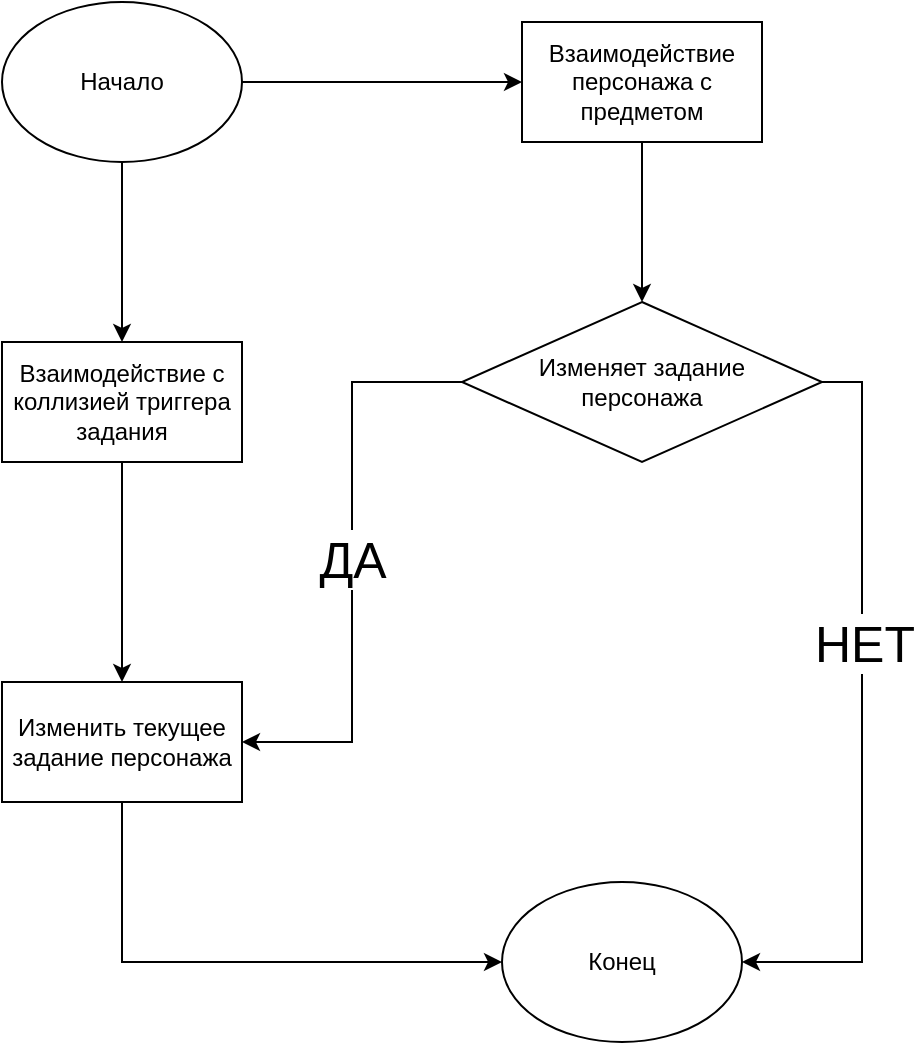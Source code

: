 <mxfile version="22.1.8" type="github">
  <diagram name="Page-1" id="ySlSw5_M_sLU7GGw0Z9M">
    <mxGraphModel dx="1195" dy="624" grid="1" gridSize="10" guides="1" tooltips="1" connect="1" arrows="1" fold="1" page="1" pageScale="1" pageWidth="827" pageHeight="1169" math="0" shadow="0">
      <root>
        <mxCell id="0" />
        <mxCell id="1" parent="0" />
        <mxCell id="usbiAw8nYYeh4ZXMif26-12" style="edgeStyle=orthogonalEdgeStyle;rounded=0;orthogonalLoop=1;jettySize=auto;html=1;entryX=0;entryY=0.5;entryDx=0;entryDy=0;" edge="1" parent="1" source="usbiAw8nYYeh4ZXMif26-1" target="usbiAw8nYYeh4ZXMif26-3">
          <mxGeometry relative="1" as="geometry" />
        </mxCell>
        <mxCell id="usbiAw8nYYeh4ZXMif26-14" style="edgeStyle=orthogonalEdgeStyle;rounded=0;orthogonalLoop=1;jettySize=auto;html=1;" edge="1" parent="1" source="usbiAw8nYYeh4ZXMif26-1" target="usbiAw8nYYeh4ZXMif26-7">
          <mxGeometry relative="1" as="geometry" />
        </mxCell>
        <mxCell id="usbiAw8nYYeh4ZXMif26-1" value="Начало" style="ellipse;whiteSpace=wrap;html=1;" vertex="1" parent="1">
          <mxGeometry x="90" y="90" width="120" height="80" as="geometry" />
        </mxCell>
        <mxCell id="usbiAw8nYYeh4ZXMif26-2" value="Конец" style="ellipse;whiteSpace=wrap;html=1;" vertex="1" parent="1">
          <mxGeometry x="340" y="530" width="120" height="80" as="geometry" />
        </mxCell>
        <mxCell id="usbiAw8nYYeh4ZXMif26-13" style="edgeStyle=orthogonalEdgeStyle;rounded=0;orthogonalLoop=1;jettySize=auto;html=1;exitX=0.5;exitY=1;exitDx=0;exitDy=0;entryX=0.5;entryY=0;entryDx=0;entryDy=0;" edge="1" parent="1" source="usbiAw8nYYeh4ZXMif26-3" target="usbiAw8nYYeh4ZXMif26-4">
          <mxGeometry relative="1" as="geometry" />
        </mxCell>
        <mxCell id="usbiAw8nYYeh4ZXMif26-3" value="Взаимодействие персонажа с предметом" style="rounded=0;whiteSpace=wrap;html=1;" vertex="1" parent="1">
          <mxGeometry x="350" y="100" width="120" height="60" as="geometry" />
        </mxCell>
        <mxCell id="usbiAw8nYYeh4ZXMif26-9" style="edgeStyle=orthogonalEdgeStyle;rounded=0;orthogonalLoop=1;jettySize=auto;html=1;entryX=1;entryY=0.5;entryDx=0;entryDy=0;" edge="1" parent="1" source="usbiAw8nYYeh4ZXMif26-4" target="usbiAw8nYYeh4ZXMif26-5">
          <mxGeometry relative="1" as="geometry" />
        </mxCell>
        <mxCell id="usbiAw8nYYeh4ZXMif26-17" value="&lt;font style=&quot;font-size: 25px;&quot;&gt;ДА&lt;/font&gt;" style="edgeLabel;html=1;align=center;verticalAlign=middle;resizable=0;points=[];" vertex="1" connectable="0" parent="usbiAw8nYYeh4ZXMif26-9">
          <mxGeometry x="-0.015" relative="1" as="geometry">
            <mxPoint as="offset" />
          </mxGeometry>
        </mxCell>
        <mxCell id="usbiAw8nYYeh4ZXMif26-10" style="edgeStyle=orthogonalEdgeStyle;rounded=0;orthogonalLoop=1;jettySize=auto;html=1;entryX=1;entryY=0.5;entryDx=0;entryDy=0;exitX=1;exitY=0.5;exitDx=0;exitDy=0;" edge="1" parent="1" source="usbiAw8nYYeh4ZXMif26-4" target="usbiAw8nYYeh4ZXMif26-2">
          <mxGeometry relative="1" as="geometry" />
        </mxCell>
        <mxCell id="usbiAw8nYYeh4ZXMif26-16" value="&lt;font style=&quot;font-size: 25px;&quot;&gt;НЕТ&lt;/font&gt;" style="edgeLabel;html=1;align=center;verticalAlign=middle;resizable=0;points=[];" vertex="1" connectable="0" parent="usbiAw8nYYeh4ZXMif26-10">
          <mxGeometry x="-0.649" y="1" relative="1" as="geometry">
            <mxPoint y="85" as="offset" />
          </mxGeometry>
        </mxCell>
        <mxCell id="usbiAw8nYYeh4ZXMif26-4" value="&lt;div&gt;Изменяет задание&lt;/div&gt;&lt;div&gt;персонажа&lt;/div&gt;" style="rhombus;whiteSpace=wrap;html=1;" vertex="1" parent="1">
          <mxGeometry x="320" y="240" width="180" height="80" as="geometry" />
        </mxCell>
        <mxCell id="usbiAw8nYYeh4ZXMif26-11" style="edgeStyle=orthogonalEdgeStyle;rounded=0;orthogonalLoop=1;jettySize=auto;html=1;entryX=0;entryY=0.5;entryDx=0;entryDy=0;exitX=0.5;exitY=1;exitDx=0;exitDy=0;" edge="1" parent="1" source="usbiAw8nYYeh4ZXMif26-5" target="usbiAw8nYYeh4ZXMif26-2">
          <mxGeometry relative="1" as="geometry" />
        </mxCell>
        <mxCell id="usbiAw8nYYeh4ZXMif26-5" value="Изменить текущее задание персонажа" style="rounded=0;whiteSpace=wrap;html=1;" vertex="1" parent="1">
          <mxGeometry x="90" y="430" width="120" height="60" as="geometry" />
        </mxCell>
        <mxCell id="usbiAw8nYYeh4ZXMif26-8" style="edgeStyle=orthogonalEdgeStyle;rounded=0;orthogonalLoop=1;jettySize=auto;html=1;" edge="1" parent="1" source="usbiAw8nYYeh4ZXMif26-7" target="usbiAw8nYYeh4ZXMif26-5">
          <mxGeometry relative="1" as="geometry" />
        </mxCell>
        <mxCell id="usbiAw8nYYeh4ZXMif26-7" value="Взаимодействие с коллизией триггера задания" style="rounded=0;whiteSpace=wrap;html=1;" vertex="1" parent="1">
          <mxGeometry x="90" y="260" width="120" height="60" as="geometry" />
        </mxCell>
      </root>
    </mxGraphModel>
  </diagram>
</mxfile>
